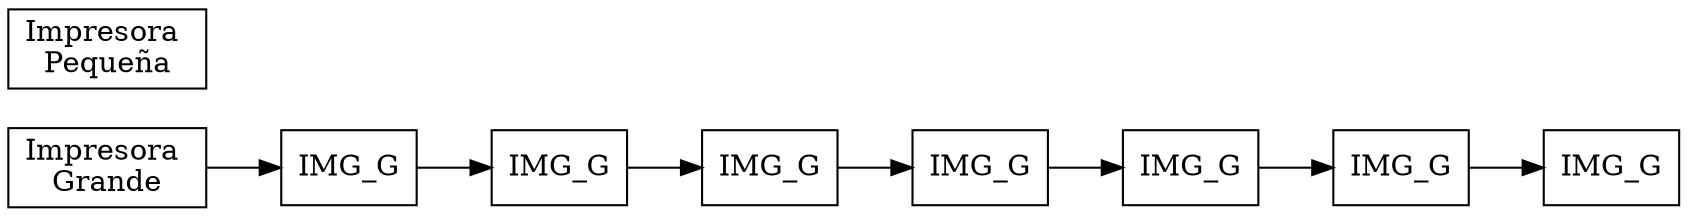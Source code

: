  digraph impresiones {
     rankdir=LR;
     node [shape=record];
     subgraph impresion_grande {
         node [shape=record];
         "Node IMPRESORAGRANDE" [label="Impresora \nGrande"];
         "NodeG           1 " [label="IMG_G"];
         "Node IMPRESORAGRANDE" -> "NodeG           1 ";
         "NodeG           1 " -> "NodeG           2 ";
         "NodeG           2 " [label="IMG_G"];
         "NodeG           2 " -> "NodeG           3 ";
         "NodeG           3 " [label="IMG_G"];
         "NodeG           3 " -> "NodeG           4 ";
         "NodeG           4 " [label="IMG_G"];
         "NodeG           4 " -> "NodeG           5 ";
         "NodeG           5 " [label="IMG_G"];
         "NodeG           5 " -> "NodeG           6 ";
         "NodeG           6 " [label="IMG_G"];
         "NodeG           6 " -> "NodeG           7 ";
         "NodeG           7 " [label="IMG_G"];
     }
     subgraph impresion_pequena {
         node [shape=record];
         "Node IMPRESORAPEQUENA" [label="Impresora \nPequeña"];
     }
 }
